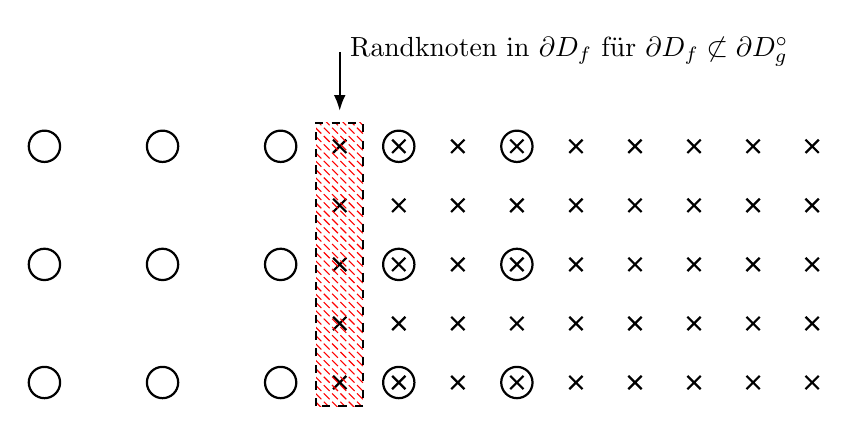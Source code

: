 \begin{tikzpicture}[
	scale=1.5,
	coarse/.style={circle,draw=black,thick,inner sep=4},
	fine/.style={cross out,draw=black,thick,inner sep=2},
	arrow/.style={-{Latex[length=2mm]},thick}
]

\foreach \x in {-1,...,3}
	\foreach \y in {0,...,2}
		\node[coarse] at (\x,\y){ };

\foreach \x in {0,...,8}
	\foreach \y in {0,...,4}
		\node[fine] at (1.5+\x*0.5,\y*0.5){ };

\draw[arrow] (1.5,2.8) node[right] {Randknoten in \(\partial D_f\) für \(\partial D_f \not\subset \partial D_g^\circ\)} -- (1.5,2.3);
\draw[dashed,thick,pattern=north west lines, pattern color=red] (1.3,-0.2) rectangle (1.7,2.2);
\end{tikzpicture}
